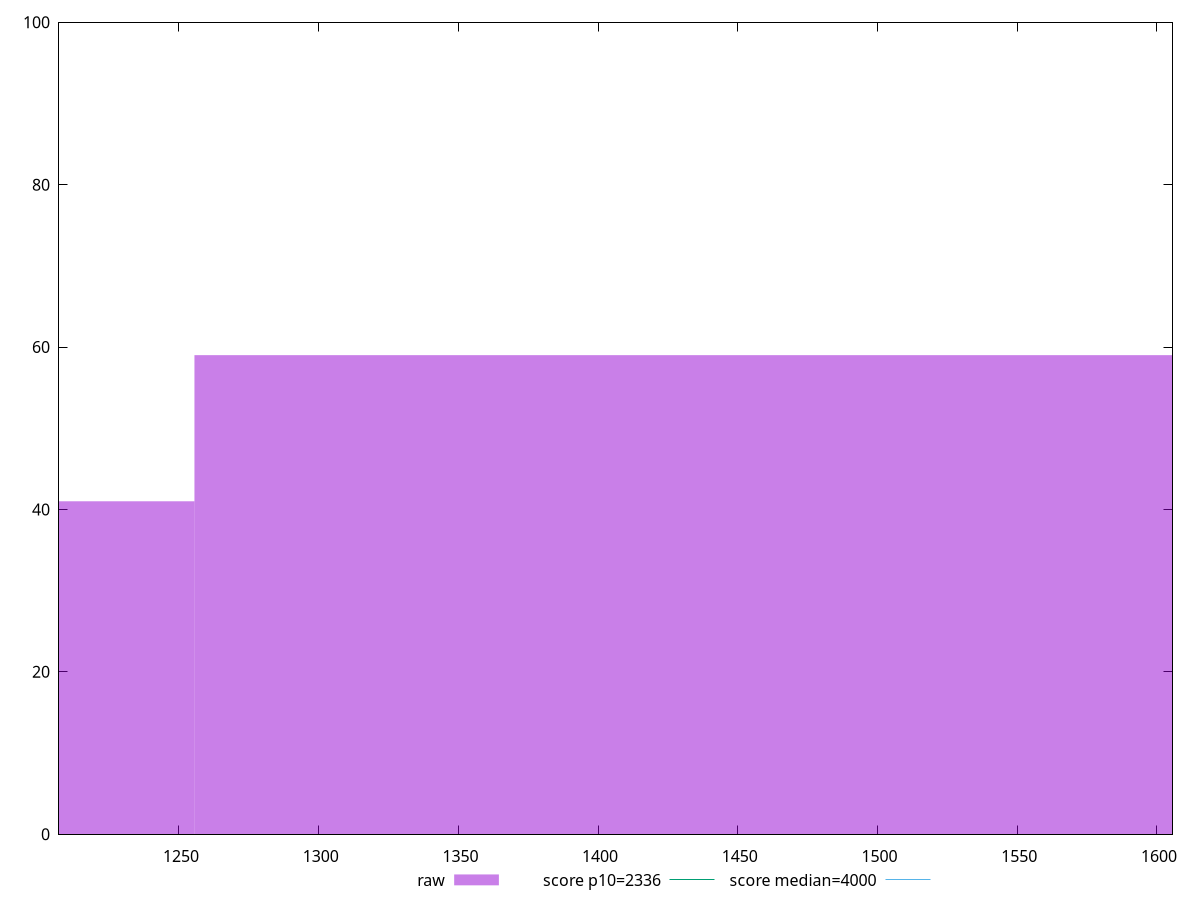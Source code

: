 reset

$raw <<EOF
1434.9058722780421 59
1076.1794042085317 41
EOF

set key outside below
set boxwidth 358.72646806951053
set xrange [1207.071:1605.547]
set yrange [0:100]
set trange [0:100]
set style fill transparent solid 0.5 noborder

set parametric
set terminal svg size 640, 490 enhanced background rgb 'white'
set output "reports/report_00032_2021-02-25T10-28-15.087Z/first-contentful-paint/samples/music/raw/histogram.svg"

plot $raw title "raw" with boxes, \
     2336,t title "score p10=2336", \
     4000,t title "score median=4000"

reset
